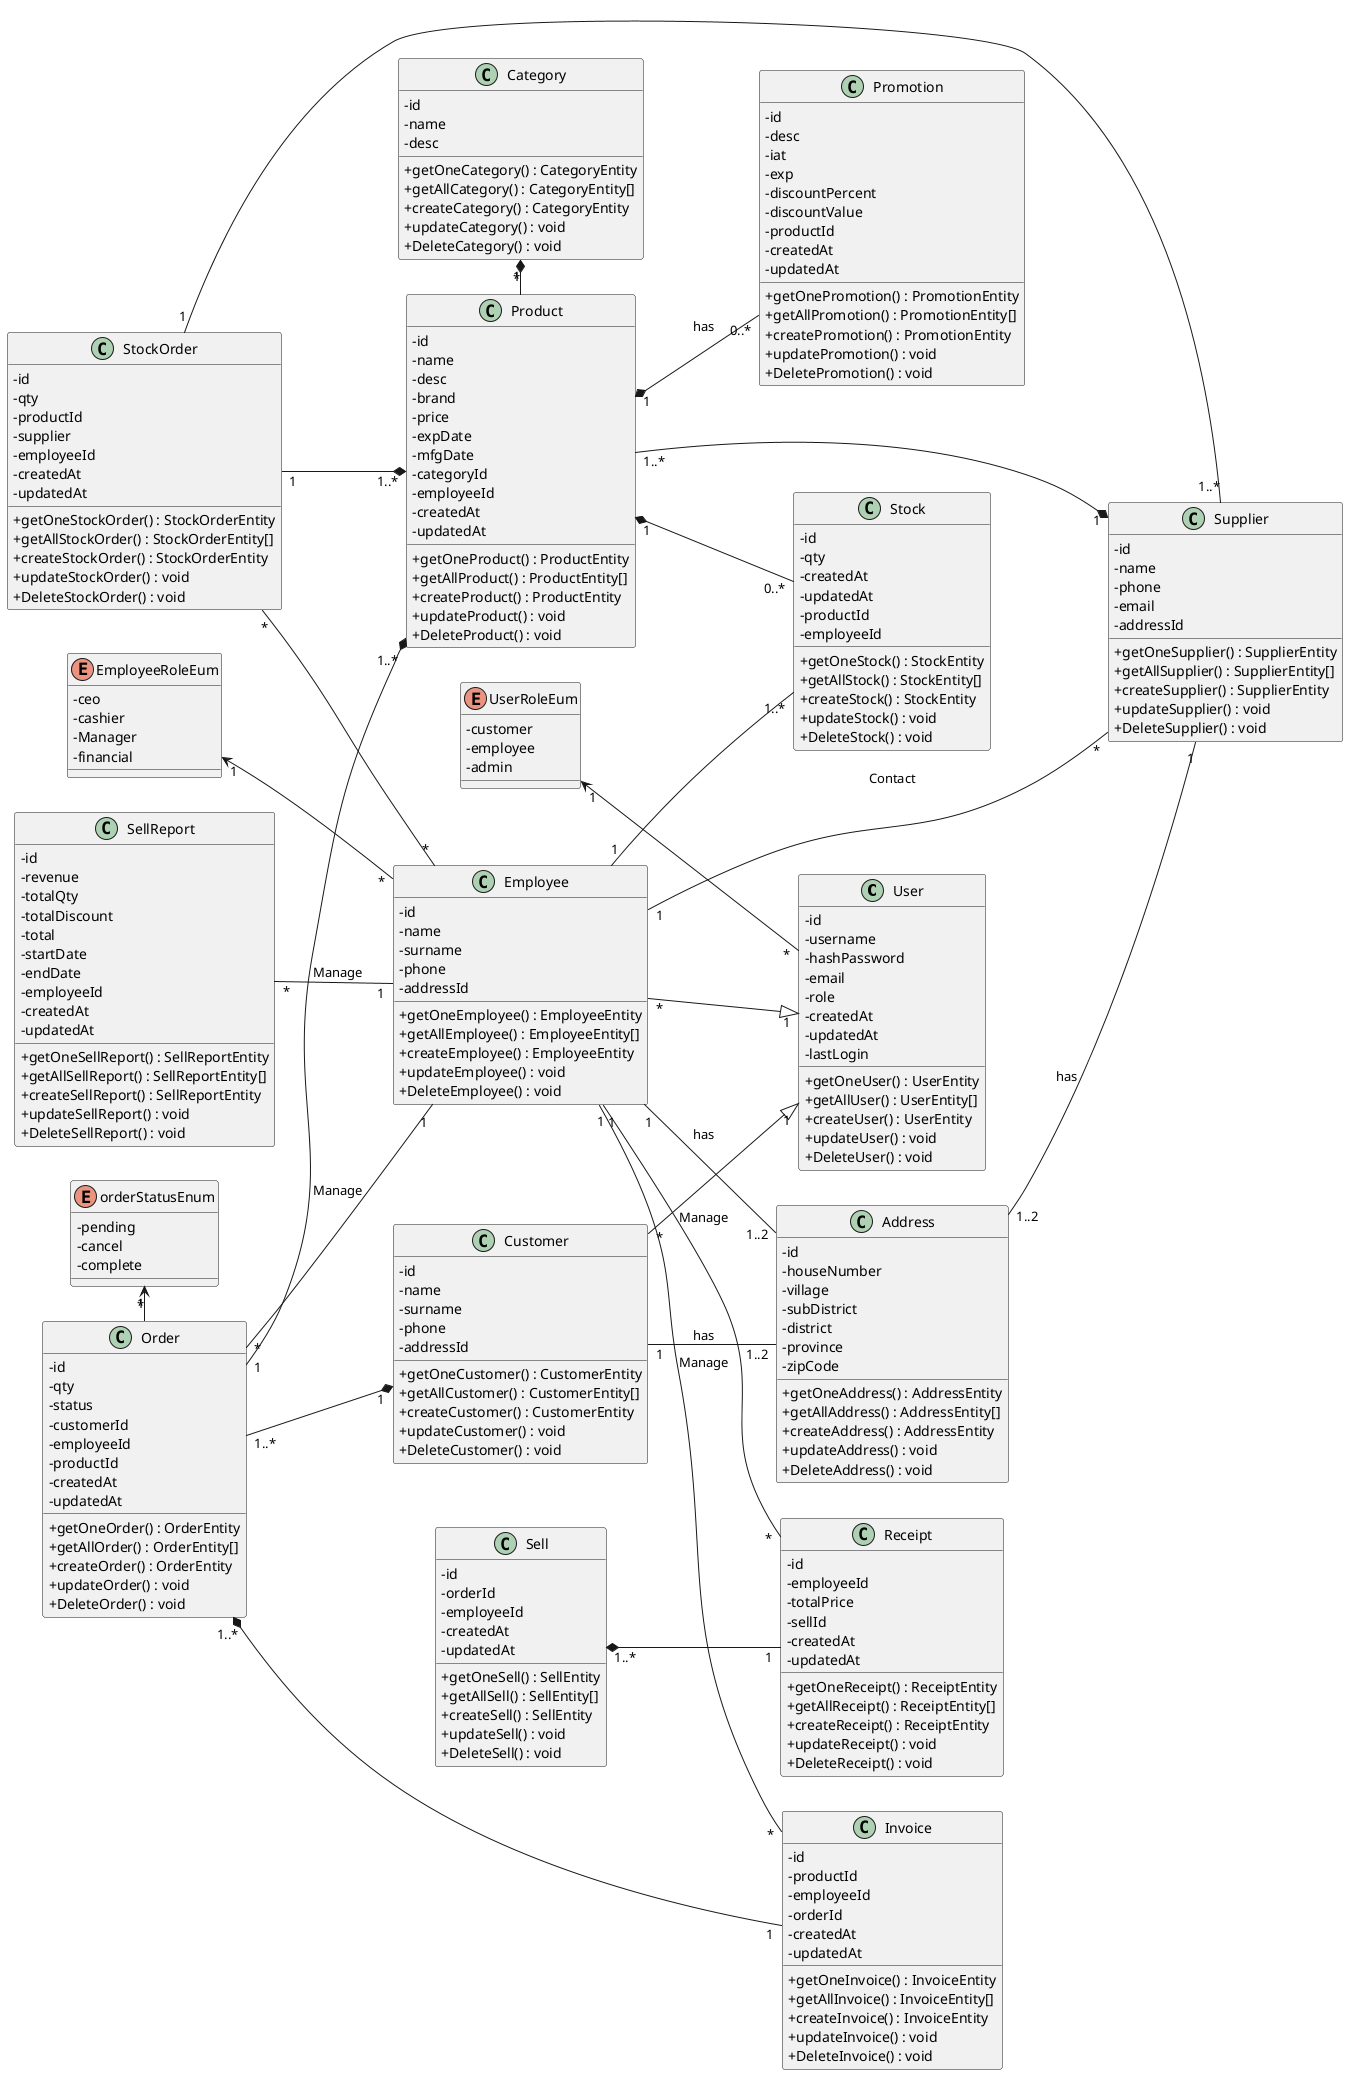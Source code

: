 @startuml
'https://plantuml.com/sequence-diagram
'skinparam linetype polyline
'skinparam linetype ortho
'top to bottom direction
left to right direction
skinparam classAttributeIconSize 0
'Type	       Symbol
'Extension	    <|--
'Composition	*--
'Aggregation	o--

class User {
    - id
    - username
    - hashPassword
    - email
    - role
    - createdAt
    - updatedAt
    - lastLogin

    + getOneUser() : UserEntity
    + getAllUser() : UserEntity[]
    + createUser() : UserEntity
    + updateUser() : void
    + DeleteUser() : void
}
'<<enumeration>>
enum UserRoleEum {
    - customer
    - employee
    - admin
}

class Employee {
    - id
    - name
    - surname
    - phone
    - addressId

    + getOneEmployee() : EmployeeEntity
    + getAllEmployee() : EmployeeEntity[]
    + createEmployee() : EmployeeEntity
    + updateEmployee() : void
    + DeleteEmployee() : void
}

class Customer {
    - id
    - name
    - surname
    - phone
    - addressId

    + getOneCustomer() : CustomerEntity
    + getAllCustomer() : CustomerEntity[]
    + createCustomer() : CustomerEntity
    + updateCustomer() : void
    + DeleteCustomer() : void
}

class Address {
    - id
    - houseNumber
    - village
    - subDistrict
    - district
    - province
    - zipCode

    + getOneAddress() : AddressEntity
    + getAllAddress() : AddressEntity[]
    + createAddress() : AddressEntity
    + updateAddress() : void
    + DeleteAddress() : void
}

class Supplier {
    - id
    - name
    - phone
    - email
    - addressId

    + getOneSupplier() : SupplierEntity
    + getAllSupplier() : SupplierEntity[]
    + createSupplier() : SupplierEntity
    + updateSupplier() : void
    + DeleteSupplier() : void
}

'<<enumeration>>
enum EmployeeRoleEum {
    - ceo
    - cashier
    - Manager
    - financial
}



class Stock {
    - id
    - qty
    - createdAt
    - updatedAt
    - productId
    - employeeId

    + getOneStock() : StockEntity
    + getAllStock() : StockEntity[]
    + createStock() : StockEntity
    + updateStock() : void
    + DeleteStock() : void
}

class Promotion {
    - id
    - desc
    - iat
    - exp
    - discountPercent
    - discountValue
    - productId
    - createdAt
    - updatedAt

    + getOnePromotion() : PromotionEntity
    + getAllPromotion() : PromotionEntity[]
    + createPromotion() : PromotionEntity
    + updatePromotion() : void
    + DeletePromotion() : void
}

class Product {
    - id
    - name
    - desc
    - brand
    - price
    - expDate
    - mfgDate
    - categoryId
    - employeeId
    - createdAt
    - updatedAt

    + getOneProduct() : ProductEntity
    + getAllProduct() : ProductEntity[]
    + createProduct() : ProductEntity
    + updateProduct() : void
    + DeleteProduct() : void
}

class Category {
    - id
    - name
    - desc

    + getOneCategory() : CategoryEntity
    + getAllCategory() : CategoryEntity[]
    + createCategory() : CategoryEntity
    + updateCategory() : void
    + DeleteCategory() : void
}

class Invoice {
    - id
    - productId
    - employeeId
    - orderId
    - createdAt
    - updatedAt

    + getOneInvoice() : InvoiceEntity
    + getAllInvoice() : InvoiceEntity[]
    + createInvoice() : InvoiceEntity
    + updateInvoice() : void
    + DeleteInvoice() : void
}

class Order {
    - id
    - qty
    - status
    - customerId
    - employeeId
    - productId
    - createdAt
    - updatedAt

    + getOneOrder() : OrderEntity
    + getAllOrder() : OrderEntity[]
    + createOrder() : OrderEntity
    + updateOrder() : void
    + DeleteOrder() : void
}

class Sell {
    - id
    - orderId
    - employeeId
    - createdAt
    - updatedAt

    + getOneSell() : SellEntity
    + getAllSell() : SellEntity[]
    + createSell() : SellEntity
    + updateSell() : void
    + DeleteSell() : void
}

class Receipt {
    - id
    - employeeId
    - totalPrice
    - sellId
    - createdAt
    - updatedAt


    + getOneReceipt() : ReceiptEntity
    + getAllReceipt() : ReceiptEntity[]
    + createReceipt() : ReceiptEntity
    + updateReceipt() : void
    + DeleteReceipt() : void

}

enum orderStatusEnum {
    - pending
    - cancel
    - complete
}

class SellReport {
    - id
    - revenue
    - totalQty
    - totalDiscount
    - total
    - startDate
    - endDate
    - employeeId
    - createdAt
    - updatedAt

    + getOneSellReport() : SellReportEntity
    + getAllSellReport() : SellReportEntity[]
    + createSellReport() : SellReportEntity
    + updateSellReport() : void
    + DeleteSellReport() : void
}

class StockOrder {
    - id
    - qty
    - productId
    - supplier
    - employeeId
    - createdAt
    - updatedAt

    + getOneStockOrder() : StockOrderEntity
    + getAllStockOrder() : StockOrderEntity[]
    + createStockOrder() : StockOrderEntity
    + updateStockOrder() : void
    + DeleteStockOrder() : void
}


User "*" -up-> "1" UserRoleEum
Employee "*" --|> "1"   User
Customer "*" -right-|> "1"   User

Product "1" *-- "0..*" Stock 

Employee "1" -- "1..*" Stock

Product "*" -left-* "1" Category 
Product "1..*" --* "1" Supplier 

Order "1..*" *-- "1" Invoice 
Sell "1..*" *-- "1" Receipt 

Order "1..*" --* "1" Customer 
Order "1" --* "1..*" Product 
'Order "1" -- "*" Stock : "check"

Employee "*" -up-> "1" EmployeeRoleEum

Employee "1" -- "*" Invoice : "Manage"
Employee "1" -- "*" Receipt : "Manage"

Employee "1" -- "*" Supplier : "Contact"
Order "*" -- "1" Employee : "Manage"

Order "*" -left-> "1" orderStatusEnum

Promotion "0..*" -up-* "1" Product : "has"

Address "1..2" -- "1" Supplier : "has"
Customer "1" -- "1..2" Address : "has"
Employee "1" -- "1..2" Address : "has"


StockOrder "1" --* "1..*" Product
StockOrder "*" -- "*" Employee
StockOrder "1" -right- "1..*" Supplier

SellReport "*" -- "1" Employee : "Manage"



@enduml
